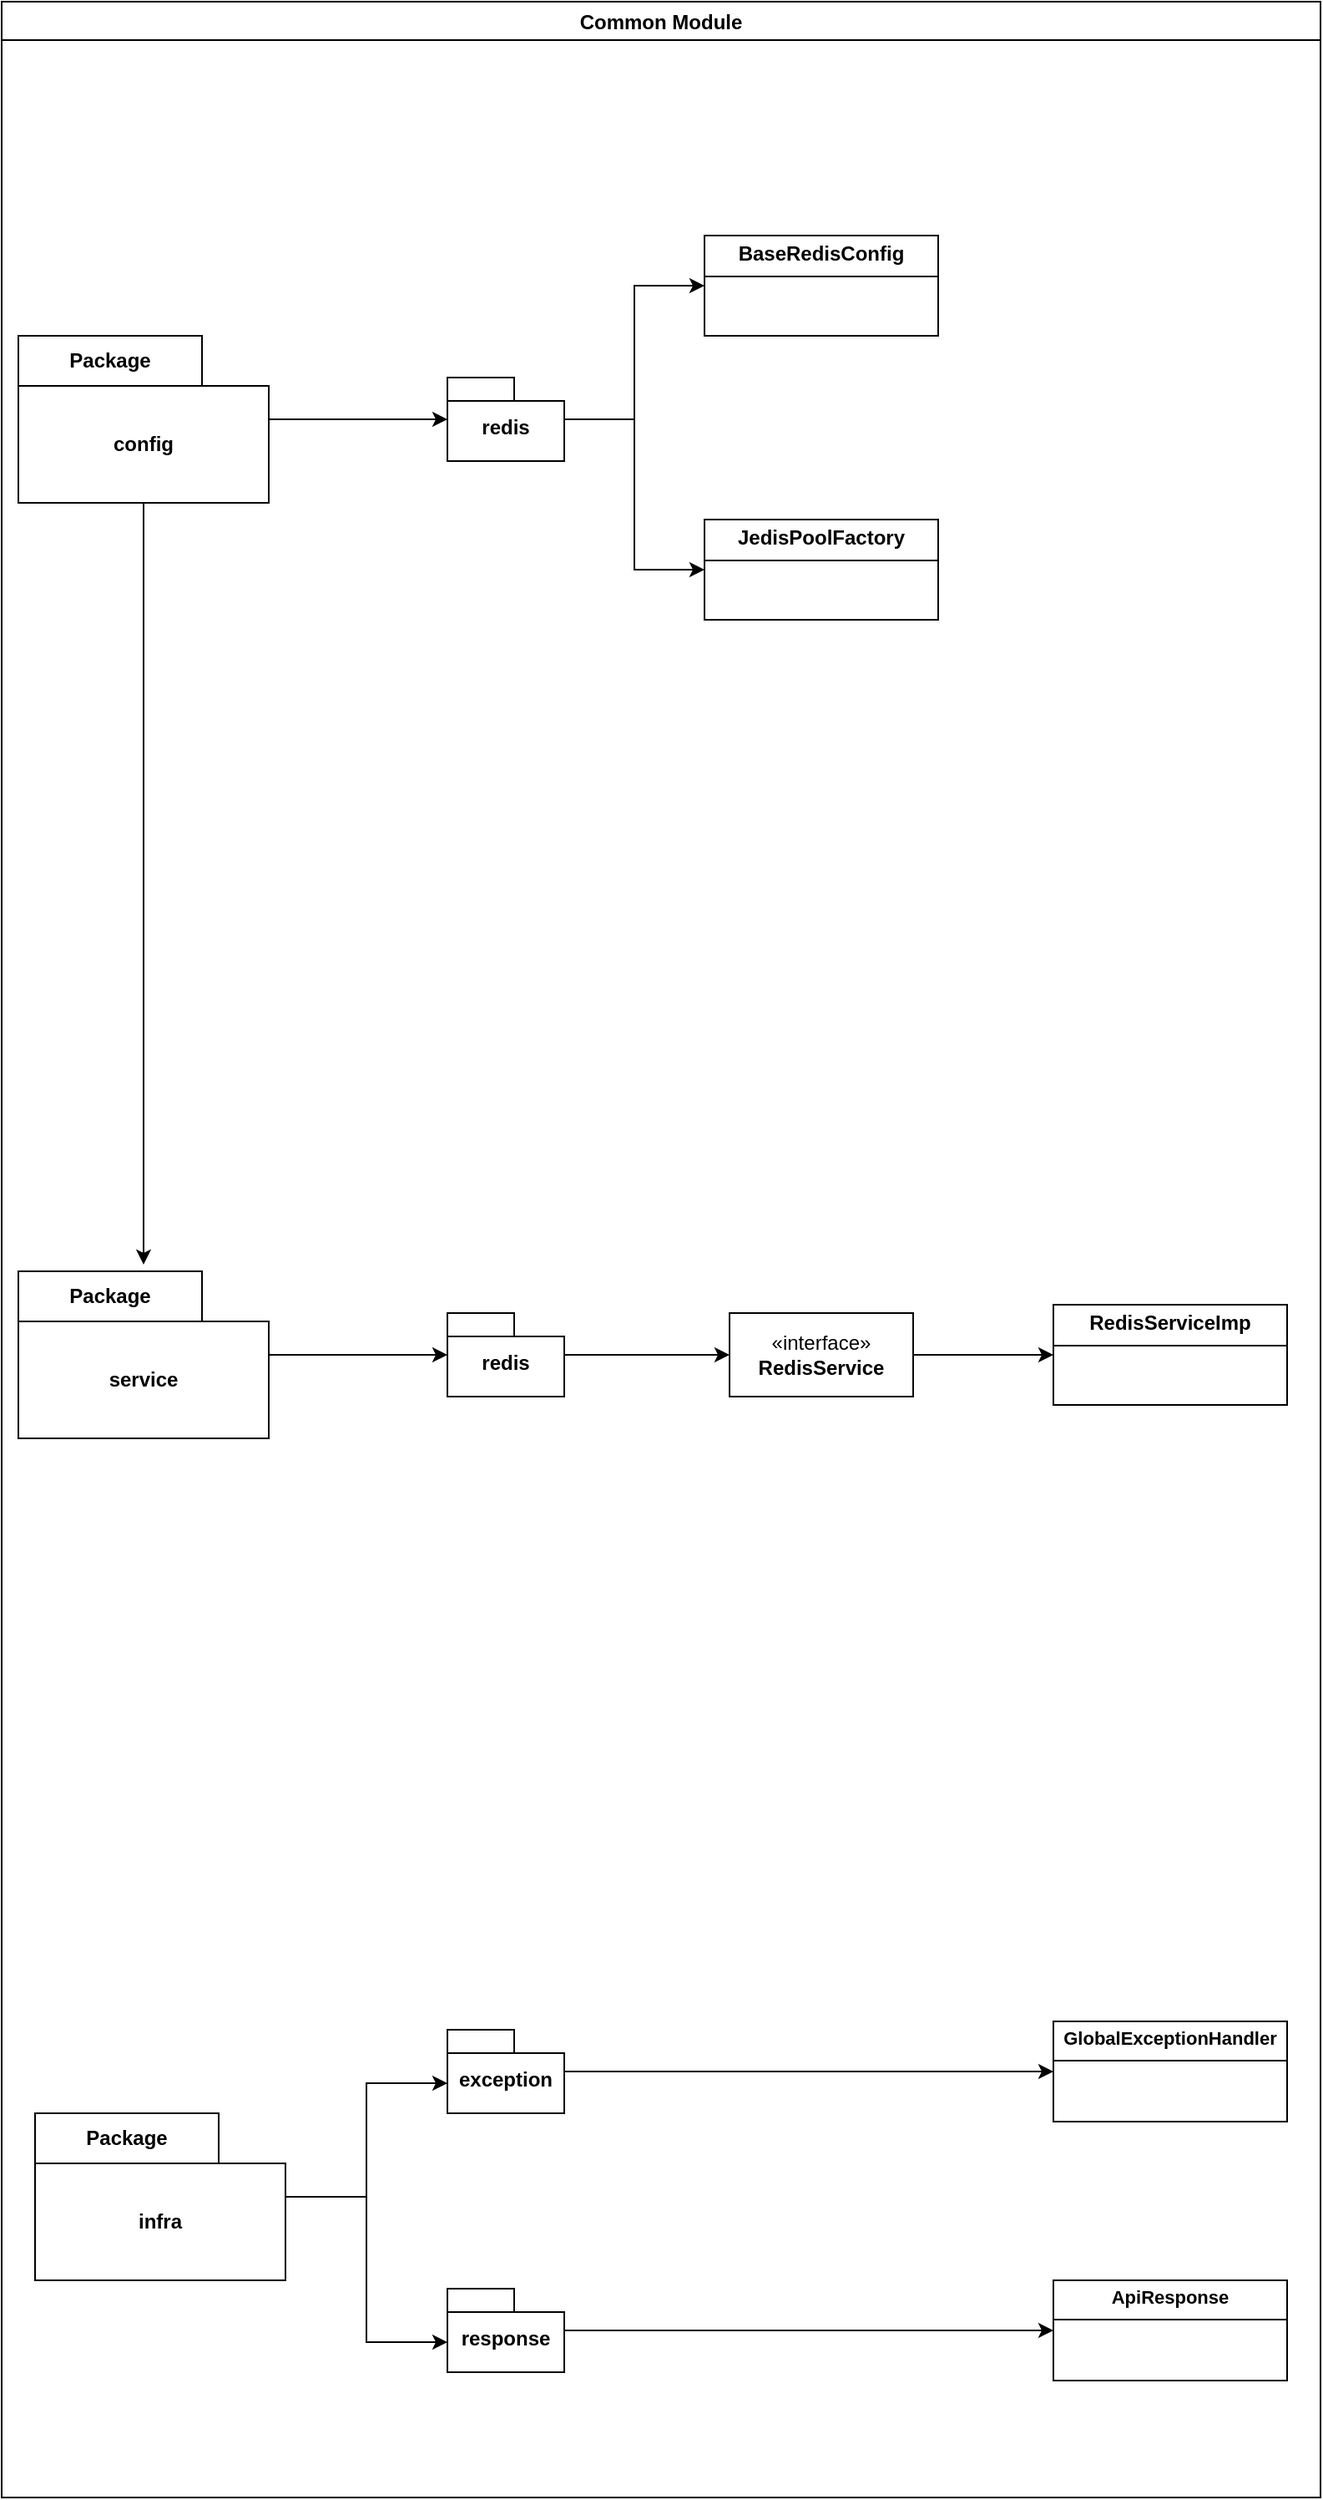 <mxfile version="24.4.7" type="github">
  <diagram name="第 1 页" id="mfHisvYI-bYZX6DcVKO9">
    <mxGraphModel dx="2074" dy="2301" grid="1" gridSize="10" guides="1" tooltips="1" connect="1" arrows="1" fold="1" page="1" pageScale="1" pageWidth="827" pageHeight="1169" math="0" shadow="0">
      <root>
        <mxCell id="0" />
        <mxCell id="1" parent="0" />
        <mxCell id="Hes8ryXdUXJPciG0gUAV-11" value="Common Module" style="swimlane;" vertex="1" parent="1">
          <mxGeometry x="110" y="-584" width="790" height="1494" as="geometry" />
        </mxCell>
        <mxCell id="Hes8ryXdUXJPciG0gUAV-22" value="" style="edgeStyle=orthogonalEdgeStyle;rounded=0;orthogonalLoop=1;jettySize=auto;html=1;" edge="1" parent="Hes8ryXdUXJPciG0gUAV-11" source="Hes8ryXdUXJPciG0gUAV-6" target="Hes8ryXdUXJPciG0gUAV-20">
          <mxGeometry relative="1" as="geometry" />
        </mxCell>
        <mxCell id="Hes8ryXdUXJPciG0gUAV-6" value="Package" style="shape=folder;fontStyle=1;tabWidth=110;tabHeight=30;tabPosition=left;html=1;boundedLbl=1;labelInHeader=1;container=1;collapsible=0;whiteSpace=wrap;" vertex="1" parent="Hes8ryXdUXJPciG0gUAV-11">
          <mxGeometry x="10" y="200" width="150" height="100" as="geometry" />
        </mxCell>
        <mxCell id="Hes8ryXdUXJPciG0gUAV-7" value="&lt;span style=&quot;font-weight: 700;&quot;&gt;config&lt;/span&gt;" style="html=1;strokeColor=none;resizeWidth=1;resizeHeight=1;fillColor=none;part=1;connectable=0;allowArrows=0;deletable=0;whiteSpace=wrap;" vertex="1" parent="Hes8ryXdUXJPciG0gUAV-6">
          <mxGeometry width="150" height="70" relative="1" as="geometry">
            <mxPoint y="30" as="offset" />
          </mxGeometry>
        </mxCell>
        <mxCell id="Hes8ryXdUXJPciG0gUAV-27" value="" style="edgeStyle=orthogonalEdgeStyle;rounded=0;orthogonalLoop=1;jettySize=auto;html=1;" edge="1" parent="Hes8ryXdUXJPciG0gUAV-11" source="Hes8ryXdUXJPciG0gUAV-8" target="Hes8ryXdUXJPciG0gUAV-21">
          <mxGeometry relative="1" as="geometry" />
        </mxCell>
        <mxCell id="Hes8ryXdUXJPciG0gUAV-8" value="Package" style="shape=folder;fontStyle=1;tabWidth=110;tabHeight=30;tabPosition=left;html=1;boundedLbl=1;labelInHeader=1;container=1;collapsible=0;whiteSpace=wrap;" vertex="1" parent="Hes8ryXdUXJPciG0gUAV-11">
          <mxGeometry x="10" y="760" width="150" height="100" as="geometry" />
        </mxCell>
        <mxCell id="Hes8ryXdUXJPciG0gUAV-9" value="&lt;span style=&quot;font-weight: 700;&quot;&gt;service&lt;/span&gt;" style="html=1;strokeColor=none;resizeWidth=1;resizeHeight=1;fillColor=none;part=1;connectable=0;allowArrows=0;deletable=0;whiteSpace=wrap;" vertex="1" parent="Hes8ryXdUXJPciG0gUAV-8">
          <mxGeometry width="150" height="70" relative="1" as="geometry">
            <mxPoint y="30" as="offset" />
          </mxGeometry>
        </mxCell>
        <mxCell id="Hes8ryXdUXJPciG0gUAV-26" value="" style="edgeStyle=orthogonalEdgeStyle;rounded=0;orthogonalLoop=1;jettySize=auto;html=1;" edge="1" parent="Hes8ryXdUXJPciG0gUAV-11" source="Hes8ryXdUXJPciG0gUAV-5" target="Hes8ryXdUXJPciG0gUAV-19">
          <mxGeometry relative="1" as="geometry" />
        </mxCell>
        <mxCell id="Hes8ryXdUXJPciG0gUAV-5" value="«interface»&lt;br&gt;&lt;b&gt;RedisService&lt;/b&gt;" style="html=1;whiteSpace=wrap;" vertex="1" parent="Hes8ryXdUXJPciG0gUAV-11">
          <mxGeometry x="436" y="785" width="110" height="50" as="geometry" />
        </mxCell>
        <mxCell id="Hes8ryXdUXJPciG0gUAV-12" value="Package" style="shape=folder;fontStyle=1;tabWidth=110;tabHeight=30;tabPosition=left;html=1;boundedLbl=1;labelInHeader=1;container=1;collapsible=0;whiteSpace=wrap;" vertex="1" parent="Hes8ryXdUXJPciG0gUAV-11">
          <mxGeometry x="20" y="1264" width="150" height="100" as="geometry" />
        </mxCell>
        <mxCell id="Hes8ryXdUXJPciG0gUAV-13" value="&lt;span style=&quot;font-weight: 700;&quot;&gt;infra&lt;/span&gt;" style="html=1;strokeColor=none;resizeWidth=1;resizeHeight=1;fillColor=none;part=1;connectable=0;allowArrows=0;deletable=0;whiteSpace=wrap;" vertex="1" parent="Hes8ryXdUXJPciG0gUAV-12">
          <mxGeometry width="150" height="70" relative="1" as="geometry">
            <mxPoint y="30" as="offset" />
          </mxGeometry>
        </mxCell>
        <mxCell id="Hes8ryXdUXJPciG0gUAV-15" value="&lt;p style=&quot;margin:0px;margin-top:4px;text-align:center;&quot;&gt;&lt;b&gt;BaseRedisConfig&lt;/b&gt;&lt;/p&gt;&lt;hr size=&quot;1&quot; style=&quot;border-style:solid;&quot;&gt;&lt;div style=&quot;height:2px;&quot;&gt;&lt;/div&gt;" style="verticalAlign=top;align=left;overflow=fill;html=1;whiteSpace=wrap;" vertex="1" parent="Hes8ryXdUXJPciG0gUAV-11">
          <mxGeometry x="421" y="140" width="140" height="60" as="geometry" />
        </mxCell>
        <mxCell id="Hes8ryXdUXJPciG0gUAV-17" value="&lt;p style=&quot;margin:0px;margin-top:4px;text-align:center;&quot;&gt;&lt;b&gt;JedisPoolFactory&lt;/b&gt;&lt;/p&gt;&lt;hr size=&quot;1&quot; style=&quot;border-style:solid;&quot;&gt;&lt;div style=&quot;height:2px;&quot;&gt;&lt;/div&gt;" style="verticalAlign=top;align=left;overflow=fill;html=1;whiteSpace=wrap;" vertex="1" parent="Hes8ryXdUXJPciG0gUAV-11">
          <mxGeometry x="421" y="310" width="140" height="60" as="geometry" />
        </mxCell>
        <mxCell id="Hes8ryXdUXJPciG0gUAV-19" value="&lt;p style=&quot;margin:0px;margin-top:4px;text-align:center;&quot;&gt;&lt;b&gt;RedisServiceImp&lt;/b&gt;&lt;/p&gt;&lt;hr size=&quot;1&quot; style=&quot;border-style:solid;&quot;&gt;&lt;div style=&quot;height:2px;&quot;&gt;&lt;/div&gt;" style="verticalAlign=top;align=left;overflow=fill;html=1;whiteSpace=wrap;" vertex="1" parent="Hes8ryXdUXJPciG0gUAV-11">
          <mxGeometry x="630" y="780" width="140" height="60" as="geometry" />
        </mxCell>
        <mxCell id="Hes8ryXdUXJPciG0gUAV-23" style="edgeStyle=orthogonalEdgeStyle;rounded=0;orthogonalLoop=1;jettySize=auto;html=1;entryX=0;entryY=0.5;entryDx=0;entryDy=0;" edge="1" parent="Hes8ryXdUXJPciG0gUAV-11" source="Hes8ryXdUXJPciG0gUAV-20" target="Hes8ryXdUXJPciG0gUAV-15">
          <mxGeometry relative="1" as="geometry" />
        </mxCell>
        <mxCell id="Hes8ryXdUXJPciG0gUAV-24" style="edgeStyle=orthogonalEdgeStyle;rounded=0;orthogonalLoop=1;jettySize=auto;html=1;entryX=0;entryY=0.5;entryDx=0;entryDy=0;" edge="1" parent="Hes8ryXdUXJPciG0gUAV-11" source="Hes8ryXdUXJPciG0gUAV-20" target="Hes8ryXdUXJPciG0gUAV-17">
          <mxGeometry relative="1" as="geometry" />
        </mxCell>
        <mxCell id="Hes8ryXdUXJPciG0gUAV-20" value="redis" style="shape=folder;fontStyle=1;spacingTop=10;tabWidth=40;tabHeight=14;tabPosition=left;html=1;whiteSpace=wrap;" vertex="1" parent="Hes8ryXdUXJPciG0gUAV-11">
          <mxGeometry x="267" y="225" width="70" height="50" as="geometry" />
        </mxCell>
        <mxCell id="Hes8ryXdUXJPciG0gUAV-25" value="" style="edgeStyle=orthogonalEdgeStyle;rounded=0;orthogonalLoop=1;jettySize=auto;html=1;" edge="1" parent="Hes8ryXdUXJPciG0gUAV-11" source="Hes8ryXdUXJPciG0gUAV-21" target="Hes8ryXdUXJPciG0gUAV-5">
          <mxGeometry relative="1" as="geometry" />
        </mxCell>
        <mxCell id="Hes8ryXdUXJPciG0gUAV-21" value="redis" style="shape=folder;fontStyle=1;spacingTop=10;tabWidth=40;tabHeight=14;tabPosition=left;html=1;whiteSpace=wrap;" vertex="1" parent="Hes8ryXdUXJPciG0gUAV-11">
          <mxGeometry x="267" y="785" width="70" height="50" as="geometry" />
        </mxCell>
        <mxCell id="Hes8ryXdUXJPciG0gUAV-31" style="edgeStyle=orthogonalEdgeStyle;rounded=0;orthogonalLoop=1;jettySize=auto;html=1;entryX=0.5;entryY=-0.04;entryDx=0;entryDy=0;entryPerimeter=0;" edge="1" parent="Hes8ryXdUXJPciG0gUAV-11" source="Hes8ryXdUXJPciG0gUAV-6" target="Hes8ryXdUXJPciG0gUAV-8">
          <mxGeometry relative="1" as="geometry" />
        </mxCell>
        <mxCell id="Hes8ryXdUXJPciG0gUAV-38" style="edgeStyle=orthogonalEdgeStyle;rounded=0;orthogonalLoop=1;jettySize=auto;html=1;entryX=0;entryY=0.5;entryDx=0;entryDy=0;" edge="1" parent="Hes8ryXdUXJPciG0gUAV-11" source="Hes8ryXdUXJPciG0gUAV-32" target="Hes8ryXdUXJPciG0gUAV-34">
          <mxGeometry relative="1" as="geometry" />
        </mxCell>
        <mxCell id="Hes8ryXdUXJPciG0gUAV-32" value="exception" style="shape=folder;fontStyle=1;spacingTop=10;tabWidth=40;tabHeight=14;tabPosition=left;html=1;whiteSpace=wrap;" vertex="1" parent="Hes8ryXdUXJPciG0gUAV-11">
          <mxGeometry x="267" y="1214" width="70" height="50" as="geometry" />
        </mxCell>
        <mxCell id="Hes8ryXdUXJPciG0gUAV-39" style="edgeStyle=orthogonalEdgeStyle;rounded=0;orthogonalLoop=1;jettySize=auto;html=1;entryX=0;entryY=0.5;entryDx=0;entryDy=0;" edge="1" parent="Hes8ryXdUXJPciG0gUAV-11" source="Hes8ryXdUXJPciG0gUAV-33" target="Hes8ryXdUXJPciG0gUAV-35">
          <mxGeometry relative="1" as="geometry" />
        </mxCell>
        <mxCell id="Hes8ryXdUXJPciG0gUAV-33" value="response" style="shape=folder;fontStyle=1;spacingTop=10;tabWidth=40;tabHeight=14;tabPosition=left;html=1;whiteSpace=wrap;" vertex="1" parent="Hes8ryXdUXJPciG0gUAV-11">
          <mxGeometry x="267" y="1369" width="70" height="50" as="geometry" />
        </mxCell>
        <mxCell id="Hes8ryXdUXJPciG0gUAV-34" value="&lt;p style=&quot;margin: 4px 0px 0px; text-align: center; font-size: 11px;&quot;&gt;&lt;b style=&quot;&quot;&gt;&lt;font style=&quot;font-size: 11px;&quot;&gt;GlobalExceptionHandler&lt;/font&gt;&lt;/b&gt;&lt;/p&gt;&lt;hr size=&quot;1&quot; style=&quot;border-style: solid; font-size: 11px;&quot;&gt;&lt;div style=&quot;height: 2px; font-size: 11px;&quot;&gt;&lt;/div&gt;" style="verticalAlign=top;align=left;overflow=fill;html=1;whiteSpace=wrap;" vertex="1" parent="Hes8ryXdUXJPciG0gUAV-11">
          <mxGeometry x="630" y="1209" width="140" height="60" as="geometry" />
        </mxCell>
        <mxCell id="Hes8ryXdUXJPciG0gUAV-35" value="&lt;p style=&quot;margin: 4px 0px 0px; text-align: center; font-size: 11px;&quot;&gt;&lt;b&gt;ApiResponse&lt;/b&gt;&lt;/p&gt;&lt;hr size=&quot;1&quot; style=&quot;border-style: solid; font-size: 11px;&quot;&gt;&lt;div style=&quot;height: 2px; font-size: 11px;&quot;&gt;&lt;/div&gt;" style="verticalAlign=top;align=left;overflow=fill;html=1;whiteSpace=wrap;" vertex="1" parent="Hes8ryXdUXJPciG0gUAV-11">
          <mxGeometry x="630" y="1364" width="140" height="60" as="geometry" />
        </mxCell>
        <mxCell id="Hes8ryXdUXJPciG0gUAV-36" style="edgeStyle=orthogonalEdgeStyle;rounded=0;orthogonalLoop=1;jettySize=auto;html=1;entryX=0;entryY=0;entryDx=0;entryDy=32;entryPerimeter=0;" edge="1" parent="Hes8ryXdUXJPciG0gUAV-11" source="Hes8ryXdUXJPciG0gUAV-12" target="Hes8ryXdUXJPciG0gUAV-32">
          <mxGeometry relative="1" as="geometry" />
        </mxCell>
        <mxCell id="Hes8ryXdUXJPciG0gUAV-37" style="edgeStyle=orthogonalEdgeStyle;rounded=0;orthogonalLoop=1;jettySize=auto;html=1;entryX=0;entryY=0;entryDx=0;entryDy=32;entryPerimeter=0;" edge="1" parent="Hes8ryXdUXJPciG0gUAV-11" source="Hes8ryXdUXJPciG0gUAV-12" target="Hes8ryXdUXJPciG0gUAV-33">
          <mxGeometry relative="1" as="geometry" />
        </mxCell>
      </root>
    </mxGraphModel>
  </diagram>
</mxfile>
